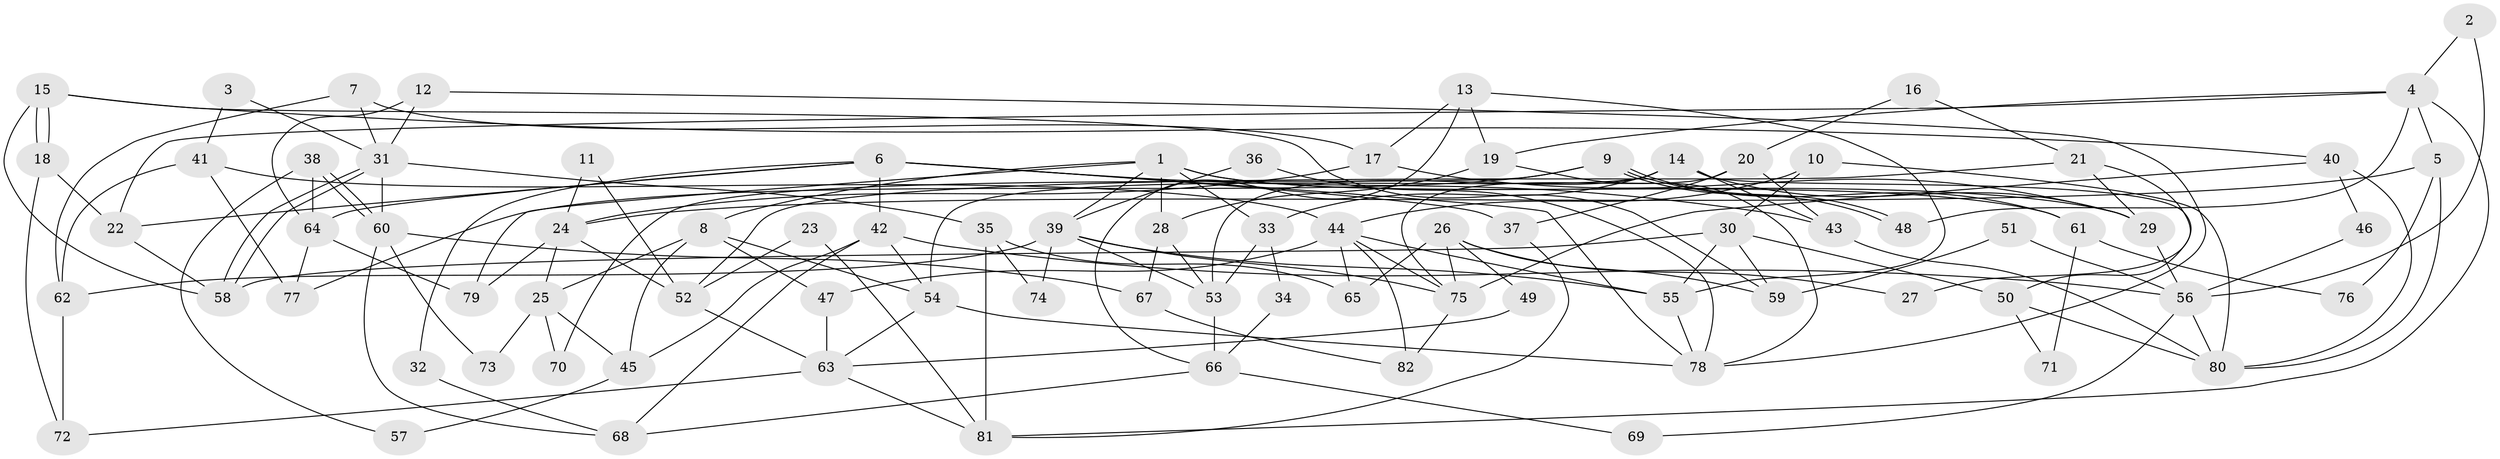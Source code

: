 // coarse degree distribution, {9: 0.038461538461538464, 2: 0.17307692307692307, 4: 0.3076923076923077, 8: 0.057692307692307696, 10: 0.057692307692307696, 5: 0.1346153846153846, 3: 0.09615384615384616, 7: 0.07692307692307693, 6: 0.057692307692307696}
// Generated by graph-tools (version 1.1) at 2025/52/02/27/25 19:52:03]
// undirected, 82 vertices, 164 edges
graph export_dot {
graph [start="1"]
  node [color=gray90,style=filled];
  1;
  2;
  3;
  4;
  5;
  6;
  7;
  8;
  9;
  10;
  11;
  12;
  13;
  14;
  15;
  16;
  17;
  18;
  19;
  20;
  21;
  22;
  23;
  24;
  25;
  26;
  27;
  28;
  29;
  30;
  31;
  32;
  33;
  34;
  35;
  36;
  37;
  38;
  39;
  40;
  41;
  42;
  43;
  44;
  45;
  46;
  47;
  48;
  49;
  50;
  51;
  52;
  53;
  54;
  55;
  56;
  57;
  58;
  59;
  60;
  61;
  62;
  63;
  64;
  65;
  66;
  67;
  68;
  69;
  70;
  71;
  72;
  73;
  74;
  75;
  76;
  77;
  78;
  79;
  80;
  81;
  82;
  1 -- 29;
  1 -- 39;
  1 -- 8;
  1 -- 28;
  1 -- 33;
  1 -- 61;
  1 -- 79;
  2 -- 4;
  2 -- 56;
  3 -- 31;
  3 -- 41;
  4 -- 19;
  4 -- 22;
  4 -- 5;
  4 -- 48;
  4 -- 81;
  5 -- 80;
  5 -- 24;
  5 -- 76;
  6 -- 37;
  6 -- 22;
  6 -- 32;
  6 -- 42;
  6 -- 43;
  6 -- 64;
  6 -- 78;
  7 -- 17;
  7 -- 31;
  7 -- 62;
  8 -- 54;
  8 -- 25;
  8 -- 45;
  8 -- 47;
  9 -- 77;
  9 -- 48;
  9 -- 48;
  9 -- 61;
  9 -- 70;
  10 -- 44;
  10 -- 30;
  10 -- 80;
  11 -- 52;
  11 -- 24;
  12 -- 78;
  12 -- 64;
  12 -- 31;
  13 -- 66;
  13 -- 55;
  13 -- 17;
  13 -- 19;
  14 -- 43;
  14 -- 50;
  14 -- 29;
  14 -- 33;
  14 -- 53;
  14 -- 54;
  15 -- 18;
  15 -- 18;
  15 -- 59;
  15 -- 40;
  15 -- 58;
  16 -- 21;
  16 -- 20;
  17 -- 24;
  17 -- 29;
  18 -- 72;
  18 -- 22;
  19 -- 28;
  19 -- 78;
  20 -- 75;
  20 -- 43;
  20 -- 37;
  21 -- 29;
  21 -- 52;
  21 -- 27;
  22 -- 58;
  23 -- 52;
  23 -- 81;
  24 -- 25;
  24 -- 52;
  24 -- 79;
  25 -- 45;
  25 -- 70;
  25 -- 73;
  26 -- 75;
  26 -- 65;
  26 -- 27;
  26 -- 49;
  26 -- 59;
  28 -- 53;
  28 -- 67;
  29 -- 56;
  30 -- 55;
  30 -- 58;
  30 -- 50;
  30 -- 59;
  31 -- 58;
  31 -- 58;
  31 -- 35;
  31 -- 60;
  32 -- 68;
  33 -- 34;
  33 -- 53;
  34 -- 66;
  35 -- 81;
  35 -- 65;
  35 -- 74;
  36 -- 78;
  36 -- 39;
  37 -- 81;
  38 -- 60;
  38 -- 60;
  38 -- 64;
  38 -- 57;
  39 -- 55;
  39 -- 53;
  39 -- 62;
  39 -- 74;
  39 -- 75;
  40 -- 80;
  40 -- 46;
  40 -- 75;
  41 -- 44;
  41 -- 62;
  41 -- 77;
  42 -- 54;
  42 -- 45;
  42 -- 56;
  42 -- 68;
  43 -- 80;
  44 -- 82;
  44 -- 75;
  44 -- 47;
  44 -- 55;
  44 -- 65;
  45 -- 57;
  46 -- 56;
  47 -- 63;
  49 -- 63;
  50 -- 80;
  50 -- 71;
  51 -- 56;
  51 -- 59;
  52 -- 63;
  53 -- 66;
  54 -- 78;
  54 -- 63;
  55 -- 78;
  56 -- 69;
  56 -- 80;
  60 -- 67;
  60 -- 68;
  60 -- 73;
  61 -- 71;
  61 -- 76;
  62 -- 72;
  63 -- 72;
  63 -- 81;
  64 -- 79;
  64 -- 77;
  66 -- 68;
  66 -- 69;
  67 -- 82;
  75 -- 82;
}
